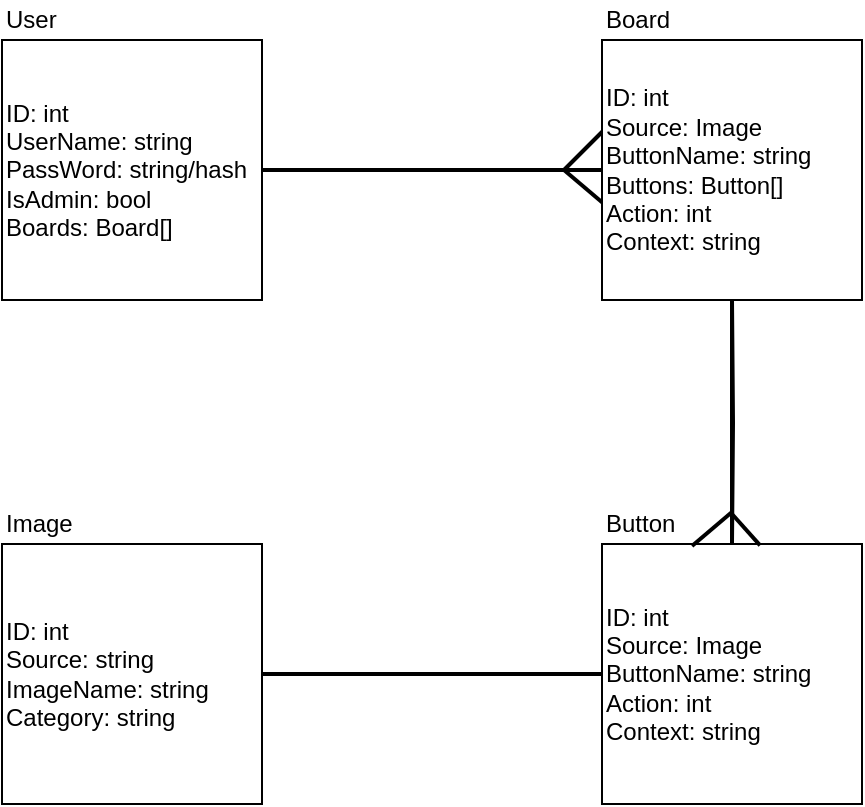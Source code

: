 <mxfile version="12.2.7" type="github" pages="1"><diagram id="lhnmHnYrNHT1Qh2K_dZU" name="Page-1"><mxGraphModel dx="868" dy="479" grid="1" gridSize="10" guides="1" tooltips="1" connect="1" arrows="1" fold="1" page="1" pageScale="1" pageWidth="827" pageHeight="1169" math="0" shadow="0"><root><mxCell id="0"/><mxCell id="1" parent="0"/><mxCell id="gFbnQap1vBhmHOMa_SzD-1" value="&lt;div align=&quot;left&quot;&gt;ID: int&lt;/div&gt;&lt;div align=&quot;left&quot;&gt;UserName: string&lt;/div&gt;&lt;div align=&quot;left&quot;&gt;PassWord: string/hash&lt;br&gt;&lt;/div&gt;&lt;div&gt;IsAdmin: bool&lt;/div&gt;&lt;div&gt;Boards: Board[]&lt;br&gt;&lt;/div&gt;" style="whiteSpace=wrap;html=1;aspect=fixed;align=left;" vertex="1" parent="1"><mxGeometry x="100" y="140" width="130" height="130" as="geometry"/></mxCell><mxCell id="gFbnQap1vBhmHOMa_SzD-2" value="User" style="text;html=1;resizable=0;points=[];autosize=1;align=left;verticalAlign=top;spacingTop=-4;" vertex="1" parent="1"><mxGeometry x="100" y="120" width="40" height="20" as="geometry"/></mxCell><mxCell id="gFbnQap1vBhmHOMa_SzD-14" style="edgeStyle=orthogonalEdgeStyle;rounded=0;orthogonalLoop=1;jettySize=auto;html=1;exitX=0.5;exitY=1;exitDx=0;exitDy=0;entryX=0.5;entryY=0;entryDx=0;entryDy=0;strokeColor=#000000;strokeWidth=2;endArrow=none;endFill=0;" edge="1" parent="1" target="gFbnQap1vBhmHOMa_SzD-11"><mxGeometry relative="1" as="geometry"><mxPoint x="465" y="270" as="sourcePoint"/></mxGeometry></mxCell><mxCell id="gFbnQap1vBhmHOMa_SzD-6" value="" style="edgeStyle=orthogonalEdgeStyle;shape=link;rounded=0;orthogonalLoop=1;jettySize=auto;html=1;strokeColor=none;strokeWidth=2;" edge="1" parent="1" source="gFbnQap1vBhmHOMa_SzD-5"><mxGeometry relative="1" as="geometry"><mxPoint x="465" y="140" as="targetPoint"/></mxGeometry></mxCell><mxCell id="gFbnQap1vBhmHOMa_SzD-5" value="Board" style="text;html=1;resizable=0;points=[];autosize=1;align=left;verticalAlign=top;spacingTop=-4;" vertex="1" parent="1"><mxGeometry x="400" y="120" width="50" height="20" as="geometry"/></mxCell><mxCell id="gFbnQap1vBhmHOMa_SzD-7" value="" style="endArrow=none;html=1;strokeColor=#000000;strokeWidth=2;exitX=1;exitY=0.5;exitDx=0;exitDy=0;entryX=0;entryY=0.5;entryDx=0;entryDy=0;" edge="1" parent="1" source="gFbnQap1vBhmHOMa_SzD-1"><mxGeometry width="50" height="50" relative="1" as="geometry"><mxPoint x="290" y="230" as="sourcePoint"/><mxPoint x="400" y="205" as="targetPoint"/></mxGeometry></mxCell><mxCell id="gFbnQap1vBhmHOMa_SzD-8" value="" style="endArrow=none;html=1;strokeColor=#000000;strokeWidth=2;" edge="1" parent="1"><mxGeometry width="50" height="50" relative="1" as="geometry"><mxPoint x="381" y="205" as="sourcePoint"/><mxPoint x="401" y="185" as="targetPoint"/><Array as="points"/></mxGeometry></mxCell><mxCell id="gFbnQap1vBhmHOMa_SzD-9" value="" style="endArrow=none;html=1;strokeColor=#000000;strokeWidth=2;entryX=0.008;entryY=0.669;entryDx=0;entryDy=0;entryPerimeter=0;" edge="1" parent="1"><mxGeometry width="50" height="50" relative="1" as="geometry"><mxPoint x="381" y="205" as="sourcePoint"/><mxPoint x="401.04" y="221.97" as="targetPoint"/><Array as="points"/></mxGeometry></mxCell><mxCell id="gFbnQap1vBhmHOMa_SzD-22" value="" style="edgeStyle=orthogonalEdgeStyle;rounded=0;orthogonalLoop=1;jettySize=auto;html=1;endArrow=none;endFill=0;strokeColor=#000000;strokeWidth=2;" edge="1" parent="1" source="gFbnQap1vBhmHOMa_SzD-11" target="gFbnQap1vBhmHOMa_SzD-21"><mxGeometry relative="1" as="geometry"/></mxCell><mxCell id="gFbnQap1vBhmHOMa_SzD-11" value="&lt;div align=&quot;left&quot;&gt;ID: int&lt;/div&gt;&lt;div align=&quot;left&quot;&gt;Source: Image&lt;/div&gt;&lt;div align=&quot;left&quot;&gt;ButtonName: string&lt;/div&gt;&lt;div align=&quot;left&quot;&gt;Action: int&lt;/div&gt;&lt;div align=&quot;left&quot;&gt;Context: string&lt;br&gt;&lt;/div&gt;" style="whiteSpace=wrap;html=1;aspect=fixed;align=left;" vertex="1" parent="1"><mxGeometry x="400" y="392" width="130" height="130" as="geometry"/></mxCell><mxCell id="gFbnQap1vBhmHOMa_SzD-21" value="&lt;div align=&quot;left&quot;&gt;ID: int&lt;/div&gt;&lt;div align=&quot;left&quot;&gt;Source: Image&lt;/div&gt;&lt;div align=&quot;left&quot;&gt;ButtonName: string&lt;/div&gt;&lt;div align=&quot;left&quot;&gt;Buttons: Button[]&lt;br&gt;&lt;/div&gt;&lt;div align=&quot;left&quot;&gt;Action: int&lt;/div&gt;&lt;div align=&quot;left&quot;&gt;Context: string&lt;br&gt;&lt;/div&gt;" style="whiteSpace=wrap;html=1;aspect=fixed;align=left;" vertex="1" parent="1"><mxGeometry x="400" y="140" width="130" height="130" as="geometry"/></mxCell><mxCell id="gFbnQap1vBhmHOMa_SzD-12" value="Button" style="text;html=1;resizable=0;points=[];autosize=1;align=left;verticalAlign=top;spacingTop=-4;" vertex="1" parent="1"><mxGeometry x="400" y="372" width="50" height="20" as="geometry"/></mxCell><mxCell id="gFbnQap1vBhmHOMa_SzD-20" value="" style="endArrow=none;html=1;strokeColor=#000000;strokeWidth=2;" edge="1" parent="1"><mxGeometry width="50" height="50" relative="1" as="geometry"><mxPoint x="445" y="393" as="sourcePoint"/><mxPoint x="465" y="376" as="targetPoint"/><Array as="points"/></mxGeometry></mxCell><mxCell id="gFbnQap1vBhmHOMa_SzD-25" value="" style="endArrow=none;html=1;strokeColor=#000000;strokeWidth=2;entryX=0.608;entryY=0.005;entryDx=0;entryDy=0;entryPerimeter=0;" edge="1" parent="1" target="gFbnQap1vBhmHOMa_SzD-11"><mxGeometry width="50" height="50" relative="1" as="geometry"><mxPoint x="465" y="377" as="sourcePoint"/><mxPoint x="483" y="390" as="targetPoint"/><Array as="points"/></mxGeometry></mxCell><mxCell id="gFbnQap1vBhmHOMa_SzD-28" style="edgeStyle=orthogonalEdgeStyle;rounded=0;orthogonalLoop=1;jettySize=auto;html=1;exitX=1;exitY=0.5;exitDx=0;exitDy=0;endArrow=none;endFill=0;strokeColor=#000000;strokeWidth=2;" edge="1" parent="1" source="gFbnQap1vBhmHOMa_SzD-26" target="gFbnQap1vBhmHOMa_SzD-11"><mxGeometry relative="1" as="geometry"/></mxCell><mxCell id="gFbnQap1vBhmHOMa_SzD-26" value="&lt;div&gt;ID: int&lt;/div&gt;&lt;div&gt;Source: string&lt;/div&gt;&lt;div&gt;ImageName: string&lt;/div&gt;&lt;div&gt;Category: string&lt;br&gt;&lt;/div&gt;" style="whiteSpace=wrap;html=1;aspect=fixed;align=left;" vertex="1" parent="1"><mxGeometry x="100" y="392" width="130" height="130" as="geometry"/></mxCell><mxCell id="gFbnQap1vBhmHOMa_SzD-27" value="Image" style="text;html=1;resizable=0;points=[];autosize=1;align=left;verticalAlign=top;spacingTop=-4;" vertex="1" parent="1"><mxGeometry x="100" y="372" width="50" height="20" as="geometry"/></mxCell></root></mxGraphModel></diagram></mxfile>